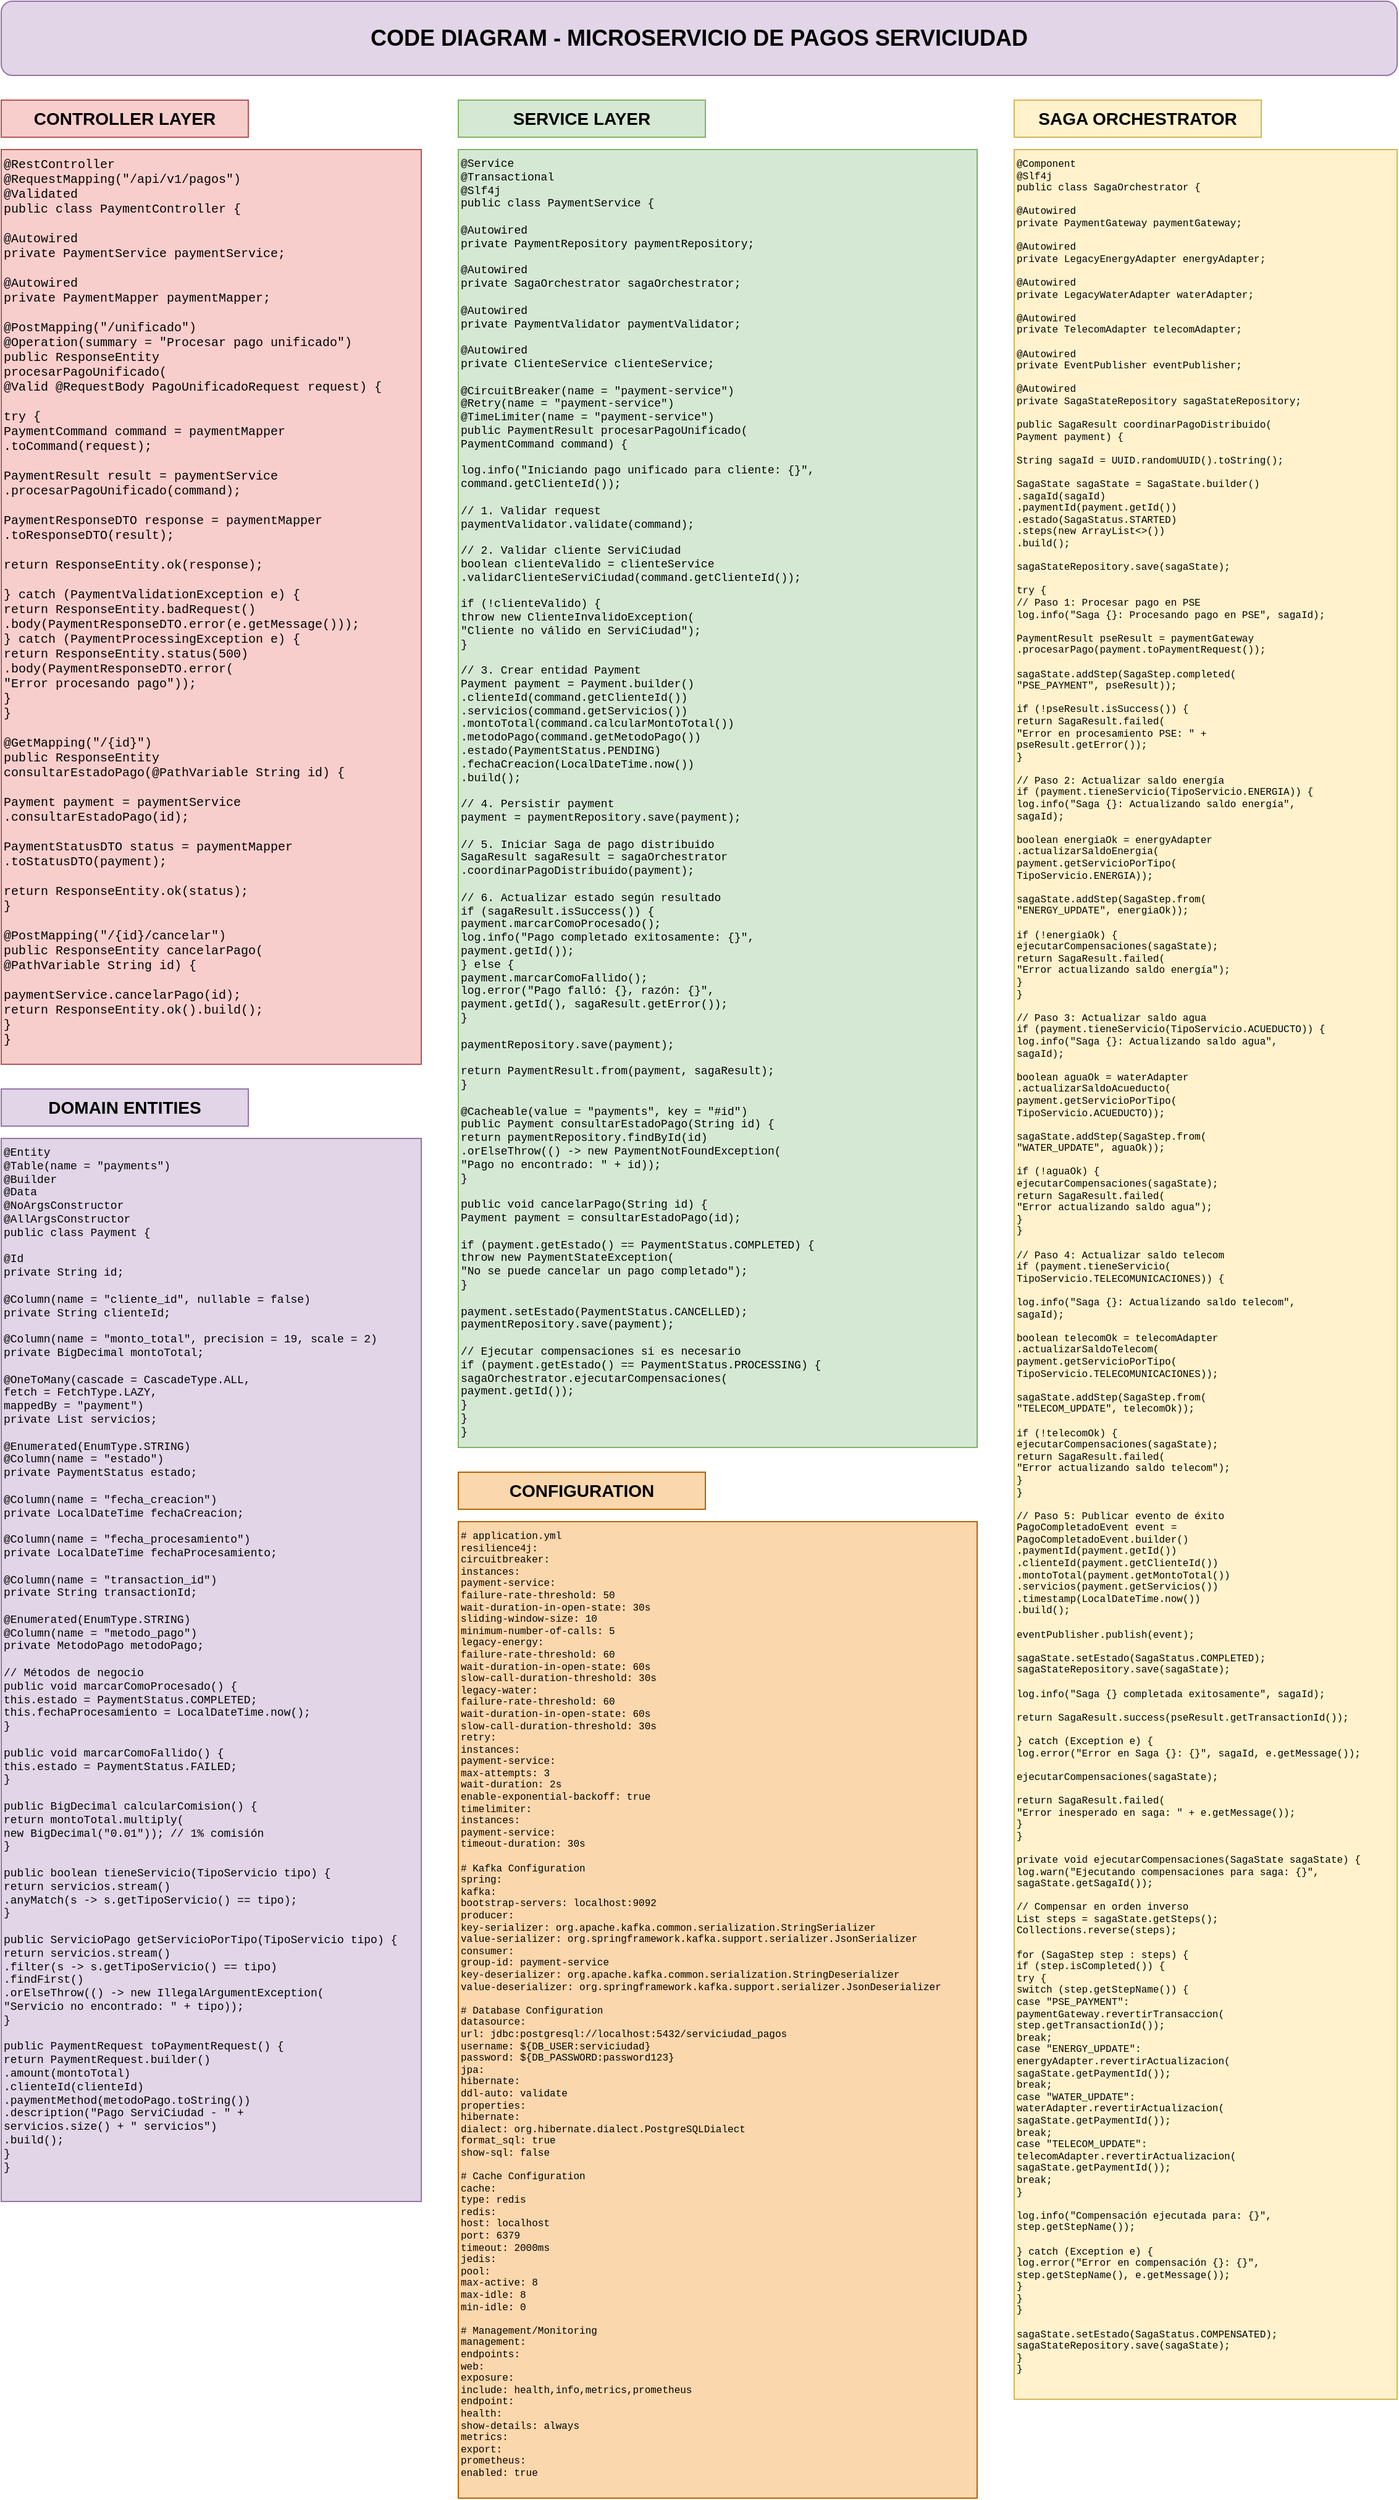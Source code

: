 <mxfile version="28.1.2">
  <diagram name="Code Diagram - MS Pagos" id="1VZtE8z5gQj2MIVFYrnk">
    <mxGraphModel dx="3206" dy="4114" grid="1" gridSize="10" guides="1" tooltips="1" connect="1" arrows="1" fold="1" page="1" pageScale="1" pageWidth="1654" pageHeight="2336" math="0" shadow="0">
      <root>
        <mxCell id="0" />
        <mxCell id="1" parent="0" />
        <mxCell id="jvA2GdDjLGuo9DR_L78L-1" value="CODE DIAGRAM - MICROSERVICIO DE PAGOS SERVICIUDAD" style="rounded=1;whiteSpace=wrap;html=1;fillColor=#e1d5e7;strokeColor=#9673a6;fontSize=18;fontStyle=1;" vertex="1" parent="1">
          <mxGeometry x="262" y="-2178" width="1130" height="60" as="geometry" />
        </mxCell>
        <mxCell id="jvA2GdDjLGuo9DR_L78L-2" value="CONTROLLER LAYER" style="rounded=0;whiteSpace=wrap;html=1;fillColor=#f8cecc;strokeColor=#b85450;fontSize=14;fontStyle=1;" vertex="1" parent="1">
          <mxGeometry x="262" y="-2098" width="200" height="30" as="geometry" />
        </mxCell>
        <mxCell id="jvA2GdDjLGuo9DR_L78L-3" value="@RestController&#xa;@RequestMapping(&quot;/api/v1/pagos&quot;)&#xa;@Validated&#xa;public class PaymentController {&#xa;&#xa;    @Autowired&#xa;    private PaymentService paymentService;&#xa;    &#xa;    @Autowired&#xa;    private PaymentMapper paymentMapper;&#xa;    &#xa;    @PostMapping(&quot;/unificado&quot;)&#xa;    @Operation(summary = &quot;Procesar pago unificado&quot;)&#xa;    public ResponseEntity&lt;PaymentResponseDTO&gt; &#xa;        procesarPagoUnificado(&#xa;            @Valid @RequestBody PagoUnificadoRequest request) {&#xa;        &#xa;        try {&#xa;            PaymentCommand command = paymentMapper&#xa;                .toCommand(request);&#xa;            &#xa;            PaymentResult result = paymentService&#xa;                .procesarPagoUnificado(command);&#xa;            &#xa;            PaymentResponseDTO response = paymentMapper&#xa;                .toResponseDTO(result);&#xa;            &#xa;            return ResponseEntity.ok(response);&#xa;            &#xa;        } catch (PaymentValidationException e) {&#xa;            return ResponseEntity.badRequest()&#xa;                .body(PaymentResponseDTO.error(e.getMessage()));&#xa;        } catch (PaymentProcessingException e) {&#xa;            return ResponseEntity.status(500)&#xa;                .body(PaymentResponseDTO.error(&#xa;                    &quot;Error procesando pago&quot;));&#xa;        }&#xa;    }&#xa;    &#xa;    @GetMapping(&quot;/{id}&quot;)&#xa;    public ResponseEntity&lt;PaymentStatusDTO&gt; &#xa;        consultarEstadoPago(@PathVariable String id) {&#xa;        &#xa;        Payment payment = paymentService&#xa;            .consultarEstadoPago(id);&#xa;        &#xa;        PaymentStatusDTO status = paymentMapper&#xa;            .toStatusDTO(payment);&#xa;        &#xa;        return ResponseEntity.ok(status);&#xa;    }&#xa;&#xa;    @PostMapping(&quot;/{id}/cancelar&quot;)&#xa;    public ResponseEntity&lt;Void&gt; cancelarPago(&#xa;        @PathVariable String id) {&#xa;        &#xa;        paymentService.cancelarPago(id);&#xa;        return ResponseEntity.ok().build();&#xa;    }&#xa;}" style="rounded=0;whiteSpace=wrap;html=1;fillColor=#f8cecc;strokeColor=#b85450;align=left;verticalAlign=top;fontFamily=Courier New;fontSize=10;" vertex="1" parent="1">
          <mxGeometry x="262" y="-2058" width="340" height="740" as="geometry" />
        </mxCell>
        <mxCell id="jvA2GdDjLGuo9DR_L78L-4" value="SERVICE LAYER" style="rounded=0;whiteSpace=wrap;html=1;fillColor=#d5e8d4;strokeColor=#82b366;fontSize=14;fontStyle=1;" vertex="1" parent="1">
          <mxGeometry x="632" y="-2098" width="200" height="30" as="geometry" />
        </mxCell>
        <mxCell id="jvA2GdDjLGuo9DR_L78L-5" value="@Service&#xa;@Transactional&#xa;@Slf4j&#xa;public class PaymentService {&#xa;&#xa;    @Autowired&#xa;    private PaymentRepository paymentRepository;&#xa;    &#xa;    @Autowired&#xa;    private SagaOrchestrator sagaOrchestrator;&#xa;    &#xa;    @Autowired&#xa;    private PaymentValidator paymentValidator;&#xa;    &#xa;    @Autowired&#xa;    private ClienteService clienteService;&#xa;    &#xa;    @CircuitBreaker(name = &quot;payment-service&quot;)&#xa;    @Retry(name = &quot;payment-service&quot;)&#xa;    @TimeLimiter(name = &quot;payment-service&quot;)&#xa;    public PaymentResult procesarPagoUnificado(&#xa;        PaymentCommand command) {&#xa;        &#xa;        log.info(&quot;Iniciando pago unificado para cliente: {}&quot;, &#xa;            command.getClienteId());&#xa;        &#xa;        // 1. Validar request&#xa;        paymentValidator.validate(command);&#xa;        &#xa;        // 2. Validar cliente ServiCiudad&#xa;        boolean clienteValido = clienteService&#xa;            .validarClienteServiCiudad(command.getClienteId());&#xa;        &#xa;        if (!clienteValido) {&#xa;            throw new ClienteInvalidoException(&#xa;                &quot;Cliente no válido en ServiCiudad&quot;);&#xa;        }&#xa;        &#xa;        // 3. Crear entidad Payment&#xa;        Payment payment = Payment.builder()&#xa;            .clienteId(command.getClienteId())&#xa;            .servicios(command.getServicios())&#xa;            .montoTotal(command.calcularMontoTotal())&#xa;            .metodoPago(command.getMetodoPago())&#xa;            .estado(PaymentStatus.PENDING)&#xa;            .fechaCreacion(LocalDateTime.now())&#xa;            .build();&#xa;        &#xa;        // 4. Persistir payment&#xa;        payment = paymentRepository.save(payment);&#xa;        &#xa;        // 5. Iniciar Saga de pago distribuido&#xa;        SagaResult sagaResult = sagaOrchestrator&#xa;            .coordinarPagoDistribuido(payment);&#xa;        &#xa;        // 6. Actualizar estado según resultado&#xa;        if (sagaResult.isSuccess()) {&#xa;            payment.marcarComoProcesado();&#xa;            log.info(&quot;Pago completado exitosamente: {}&quot;, &#xa;                payment.getId());&#xa;        } else {&#xa;            payment.marcarComoFallido();&#xa;            log.error(&quot;Pago falló: {}, razón: {}&quot;, &#xa;                payment.getId(), sagaResult.getError());&#xa;        }&#xa;        &#xa;        paymentRepository.save(payment);&#xa;        &#xa;        return PaymentResult.from(payment, sagaResult);&#xa;    }&#xa;    &#xa;    @Cacheable(value = &quot;payments&quot;, key = &quot;#id&quot;)&#xa;    public Payment consultarEstadoPago(String id) {&#xa;        return paymentRepository.findById(id)&#xa;            .orElseThrow(() -&gt; new PaymentNotFoundException(&#xa;                &quot;Pago no encontrado: &quot; + id));&#xa;    }&#xa;    &#xa;    public void cancelarPago(String id) {&#xa;        Payment payment = consultarEstadoPago(id);&#xa;        &#xa;        if (payment.getEstado() == PaymentStatus.COMPLETED) {&#xa;            throw new PaymentStateException(&#xa;                &quot;No se puede cancelar un pago completado&quot;);&#xa;        }&#xa;        &#xa;        payment.setEstado(PaymentStatus.CANCELLED);&#xa;        paymentRepository.save(payment);&#xa;        &#xa;        // Ejecutar compensaciones si es necesario&#xa;        if (payment.getEstado() == PaymentStatus.PROCESSING) {&#xa;            sagaOrchestrator.ejecutarCompensaciones(&#xa;                payment.getId());&#xa;        }&#xa;    }&#xa;}" style="rounded=0;whiteSpace=wrap;html=1;fillColor=#d5e8d4;strokeColor=#82b366;align=left;verticalAlign=top;fontFamily=Courier New;fontSize=9;" vertex="1" parent="1">
          <mxGeometry x="632" y="-2058" width="420" height="1050" as="geometry" />
        </mxCell>
        <mxCell id="jvA2GdDjLGuo9DR_L78L-6" value="SAGA ORCHESTRATOR" style="rounded=0;whiteSpace=wrap;html=1;fillColor=#fff2cc;strokeColor=#d6b656;fontSize=14;fontStyle=1;" vertex="1" parent="1">
          <mxGeometry x="1082" y="-2098" width="200" height="30" as="geometry" />
        </mxCell>
        <mxCell id="jvA2GdDjLGuo9DR_L78L-7" value="@Component&#xa;@Slf4j&#xa;public class SagaOrchestrator {&#xa;&#xa;    @Autowired&#xa;    private PaymentGateway paymentGateway;&#xa;    &#xa;    @Autowired&#xa;    private LegacyEnergyAdapter energyAdapter;&#xa;    &#xa;    @Autowired&#xa;    private LegacyWaterAdapter waterAdapter;&#xa;    &#xa;    @Autowired&#xa;    private TelecomAdapter telecomAdapter;&#xa;    &#xa;    @Autowired&#xa;    private EventPublisher eventPublisher;&#xa;    &#xa;    @Autowired&#xa;    private SagaStateRepository sagaStateRepository;&#xa;    &#xa;    public SagaResult coordinarPagoDistribuido(&#xa;        Payment payment) {&#xa;        &#xa;        String sagaId = UUID.randomUUID().toString();&#xa;        &#xa;        SagaState sagaState = SagaState.builder()&#xa;            .sagaId(sagaId)&#xa;            .paymentId(payment.getId())&#xa;            .estado(SagaStatus.STARTED)&#xa;            .steps(new ArrayList&lt;&gt;())&#xa;            .build();&#xa;        &#xa;        sagaStateRepository.save(sagaState);&#xa;        &#xa;        try {&#xa;            // Paso 1: Procesar pago en PSE&#xa;            log.info(&quot;Saga {}: Procesando pago en PSE&quot;, sagaId);&#xa;            &#xa;            PaymentResult pseResult = paymentGateway&#xa;                .procesarPago(payment.toPaymentRequest());&#xa;            &#xa;            sagaState.addStep(SagaStep.completed(&#xa;                &quot;PSE_PAYMENT&quot;, pseResult));&#xa;            &#xa;            if (!pseResult.isSuccess()) {&#xa;                return SagaResult.failed(&#xa;                    &quot;Error en procesamiento PSE: &quot; + &#xa;                    pseResult.getError());&#xa;            }&#xa;            &#xa;            // Paso 2: Actualizar saldo energía&#xa;            if (payment.tieneServicio(TipoServicio.ENERGIA)) {&#xa;                log.info(&quot;Saga {}: Actualizando saldo energía&quot;, &#xa;                    sagaId);&#xa;                &#xa;                boolean energiaOk = energyAdapter&#xa;                    .actualizarSaldoEnergia(&#xa;                        payment.getServicioPorTipo(&#xa;                            TipoServicio.ENERGIA));&#xa;                &#xa;                sagaState.addStep(SagaStep.from(&#xa;                    &quot;ENERGY_UPDATE&quot;, energiaOk));&#xa;                &#xa;                if (!energiaOk) {&#xa;                    ejecutarCompensaciones(sagaState);&#xa;                    return SagaResult.failed(&#xa;                        &quot;Error actualizando saldo energía&quot;);&#xa;                }&#xa;            }&#xa;            &#xa;            // Paso 3: Actualizar saldo agua&#xa;            if (payment.tieneServicio(TipoServicio.ACUEDUCTO)) {&#xa;                log.info(&quot;Saga {}: Actualizando saldo agua&quot;, &#xa;                    sagaId);&#xa;                &#xa;                boolean aguaOk = waterAdapter&#xa;                    .actualizarSaldoAcueducto(&#xa;                        payment.getServicioPorTipo(&#xa;                            TipoServicio.ACUEDUCTO));&#xa;                &#xa;                sagaState.addStep(SagaStep.from(&#xa;                    &quot;WATER_UPDATE&quot;, aguaOk));&#xa;                &#xa;                if (!aguaOk) {&#xa;                    ejecutarCompensaciones(sagaState);&#xa;                    return SagaResult.failed(&#xa;                        &quot;Error actualizando saldo agua&quot;);&#xa;                }&#xa;            }&#xa;            &#xa;            // Paso 4: Actualizar saldo telecom&#xa;            if (payment.tieneServicio(&#xa;                TipoServicio.TELECOMUNICACIONES)) {&#xa;                &#xa;                log.info(&quot;Saga {}: Actualizando saldo telecom&quot;, &#xa;                    sagaId);&#xa;                &#xa;                boolean telecomOk = telecomAdapter&#xa;                    .actualizarSaldoTelecom(&#xa;                        payment.getServicioPorTipo(&#xa;                            TipoServicio.TELECOMUNICACIONES));&#xa;                &#xa;                sagaState.addStep(SagaStep.from(&#xa;                    &quot;TELECOM_UPDATE&quot;, telecomOk));&#xa;                &#xa;                if (!telecomOk) {&#xa;                    ejecutarCompensaciones(sagaState);&#xa;                    return SagaResult.failed(&#xa;                        &quot;Error actualizando saldo telecom&quot;);&#xa;                }&#xa;            }&#xa;            &#xa;            // Paso 5: Publicar evento de éxito&#xa;            PagoCompletadoEvent event = &#xa;                PagoCompletadoEvent.builder()&#xa;                .paymentId(payment.getId())&#xa;                .clienteId(payment.getClienteId())&#xa;                .montoTotal(payment.getMontoTotal())&#xa;                .servicios(payment.getServicios())&#xa;                .timestamp(LocalDateTime.now())&#xa;                .build();&#xa;            &#xa;            eventPublisher.publish(event);&#xa;            &#xa;            sagaState.setEstado(SagaStatus.COMPLETED);&#xa;            sagaStateRepository.save(sagaState);&#xa;            &#xa;            log.info(&quot;Saga {} completada exitosamente&quot;, sagaId);&#xa;            &#xa;            return SagaResult.success(pseResult.getTransactionId());&#xa;            &#xa;        } catch (Exception e) {&#xa;            log.error(&quot;Error en Saga {}: {}&quot;, sagaId, e.getMessage());&#xa;            &#xa;            ejecutarCompensaciones(sagaState);&#xa;            &#xa;            return SagaResult.failed(&#xa;                &quot;Error inesperado en saga: &quot; + e.getMessage());&#xa;        }&#xa;    }&#xa;    &#xa;    private void ejecutarCompensaciones(SagaState sagaState) {&#xa;        log.warn(&quot;Ejecutando compensaciones para saga: {}&quot;, &#xa;            sagaState.getSagaId());&#xa;        &#xa;        // Compensar en orden inverso&#xa;        List&lt;SagaStep&gt; steps = sagaState.getSteps();&#xa;        Collections.reverse(steps);&#xa;        &#xa;        for (SagaStep step : steps) {&#xa;            if (step.isCompleted()) {&#xa;                try {&#xa;                    switch (step.getStepName()) {&#xa;                        case &quot;PSE_PAYMENT&quot;:&#xa;                            paymentGateway.revertirTransaccion(&#xa;                                step.getTransactionId());&#xa;                            break;&#xa;                        case &quot;ENERGY_UPDATE&quot;:&#xa;                            energyAdapter.revertirActualizacion(&#xa;                                sagaState.getPaymentId());&#xa;                            break;&#xa;                        case &quot;WATER_UPDATE&quot;:&#xa;                            waterAdapter.revertirActualizacion(&#xa;                                sagaState.getPaymentId());&#xa;                            break;&#xa;                        case &quot;TELECOM_UPDATE&quot;:&#xa;                            telecomAdapter.revertirActualizacion(&#xa;                                sagaState.getPaymentId());&#xa;                            break;&#xa;                    }&#xa;                    &#xa;                    log.info(&quot;Compensación ejecutada para: {}&quot;, &#xa;                        step.getStepName());&#xa;                        &#xa;                } catch (Exception e) {&#xa;                    log.error(&quot;Error en compensación {}: {}&quot;, &#xa;                        step.getStepName(), e.getMessage());&#xa;                }&#xa;            }&#xa;        }&#xa;        &#xa;        sagaState.setEstado(SagaStatus.COMPENSATED);&#xa;        sagaStateRepository.save(sagaState);&#xa;    }&#xa;}" style="rounded=0;whiteSpace=wrap;html=1;fillColor=#fff2cc;strokeColor=#d6b656;align=left;verticalAlign=top;fontFamily=Courier New;fontSize=8;" vertex="1" parent="1">
          <mxGeometry x="1082" y="-2058" width="310" height="1820" as="geometry" />
        </mxCell>
        <mxCell id="jvA2GdDjLGuo9DR_L78L-8" value="DOMAIN ENTITIES" style="rounded=0;whiteSpace=wrap;html=1;fillColor=#e1d5e7;strokeColor=#9673a6;fontSize=14;fontStyle=1;" vertex="1" parent="1">
          <mxGeometry x="262" y="-1298" width="200" height="30" as="geometry" />
        </mxCell>
        <mxCell id="jvA2GdDjLGuo9DR_L78L-9" value="@Entity&#xa;@Table(name = &quot;payments&quot;)&#xa;@Builder&#xa;@Data&#xa;@NoArgsConstructor&#xa;@AllArgsConstructor&#xa;public class Payment {&#xa;&#xa;    @Id&#xa;    private String id;&#xa;    &#xa;    @Column(name = &quot;cliente_id&quot;, nullable = false)&#xa;    private String clienteId;&#xa;    &#xa;    @Column(name = &quot;monto_total&quot;, precision = 19, scale = 2)&#xa;    private BigDecimal montoTotal;&#xa;    &#xa;    @OneToMany(cascade = CascadeType.ALL, &#xa;               fetch = FetchType.LAZY, &#xa;               mappedBy = &quot;payment&quot;)&#xa;    private List&lt;ServicioPago&gt; servicios;&#xa;    &#xa;    @Enumerated(EnumType.STRING)&#xa;    @Column(name = &quot;estado&quot;)&#xa;    private PaymentStatus estado;&#xa;    &#xa;    @Column(name = &quot;fecha_creacion&quot;)&#xa;    private LocalDateTime fechaCreacion;&#xa;    &#xa;    @Column(name = &quot;fecha_procesamiento&quot;)&#xa;    private LocalDateTime fechaProcesamiento;&#xa;    &#xa;    @Column(name = &quot;transaction_id&quot;)&#xa;    private String transactionId;&#xa;    &#xa;    @Enumerated(EnumType.STRING)&#xa;    @Column(name = &quot;metodo_pago&quot;)&#xa;    private MetodoPago metodoPago;&#xa;    &#xa;    // Métodos de negocio&#xa;    public void marcarComoProcesado() {&#xa;        this.estado = PaymentStatus.COMPLETED;&#xa;        this.fechaProcesamiento = LocalDateTime.now();&#xa;    }&#xa;    &#xa;    public void marcarComoFallido() {&#xa;        this.estado = PaymentStatus.FAILED;&#xa;    }&#xa;    &#xa;    public BigDecimal calcularComision() {&#xa;        return montoTotal.multiply(&#xa;            new BigDecimal(&quot;0.01&quot;)); // 1% comisión&#xa;    }&#xa;    &#xa;    public boolean tieneServicio(TipoServicio tipo) {&#xa;        return servicios.stream()&#xa;            .anyMatch(s -&gt; s.getTipoServicio() == tipo);&#xa;    }&#xa;    &#xa;    public ServicioPago getServicioPorTipo(TipoServicio tipo) {&#xa;        return servicios.stream()&#xa;            .filter(s -&gt; s.getTipoServicio() == tipo)&#xa;            .findFirst()&#xa;            .orElseThrow(() -&gt; new IllegalArgumentException(&#xa;                &quot;Servicio no encontrado: &quot; + tipo));&#xa;    }&#xa;    &#xa;    public PaymentRequest toPaymentRequest() {&#xa;        return PaymentRequest.builder()&#xa;            .amount(montoTotal)&#xa;            .clienteId(clienteId)&#xa;            .paymentMethod(metodoPago.toString())&#xa;            .description(&quot;Pago ServiCiudad - &quot; + &#xa;                servicios.size() + &quot; servicios&quot;)&#xa;            .build();&#xa;    }&#xa;}" style="rounded=0;whiteSpace=wrap;html=1;fillColor=#e1d5e7;strokeColor=#9673a6;align=left;verticalAlign=top;fontFamily=Courier New;fontSize=9;" vertex="1" parent="1">
          <mxGeometry x="262" y="-1258" width="340" height="860" as="geometry" />
        </mxCell>
        <mxCell id="jvA2GdDjLGuo9DR_L78L-10" value="CONFIGURATION" style="rounded=0;whiteSpace=wrap;html=1;fillColor=#fad7ac;strokeColor=#b46504;fontSize=14;fontStyle=1;" vertex="1" parent="1">
          <mxGeometry x="632" y="-988" width="200" height="30" as="geometry" />
        </mxCell>
        <mxCell id="jvA2GdDjLGuo9DR_L78L-11" value="# application.yml&#xa;resilience4j:&#xa;  circuitbreaker:&#xa;    instances:&#xa;      payment-service:&#xa;        failure-rate-threshold: 50&#xa;        wait-duration-in-open-state: 30s&#xa;        sliding-window-size: 10&#xa;        minimum-number-of-calls: 5&#xa;      legacy-energy:&#xa;        failure-rate-threshold: 60&#xa;        wait-duration-in-open-state: 60s&#xa;        slow-call-duration-threshold: 30s&#xa;      legacy-water:&#xa;        failure-rate-threshold: 60&#xa;        wait-duration-in-open-state: 60s&#xa;        slow-call-duration-threshold: 30s&#xa;  retry:&#xa;    instances:&#xa;      payment-service:&#xa;        max-attempts: 3&#xa;        wait-duration: 2s&#xa;        enable-exponential-backoff: true&#xa;  timelimiter:&#xa;    instances:&#xa;      payment-service:&#xa;        timeout-duration: 30s&#xa;&#xa;# Kafka Configuration&#xa;spring:&#xa;  kafka:&#xa;    bootstrap-servers: localhost:9092&#xa;    producer:&#xa;      key-serializer: org.apache.kafka.common.serialization.StringSerializer&#xa;      value-serializer: org.springframework.kafka.support.serializer.JsonSerializer&#xa;    consumer:&#xa;      group-id: payment-service&#xa;      key-deserializer: org.apache.kafka.common.serialization.StringDeserializer&#xa;      value-deserializer: org.springframework.kafka.support.serializer.JsonDeserializer&#xa;&#xa;# Database Configuration&#xa;  datasource:&#xa;    url: jdbc:postgresql://localhost:5432/serviciudad_pagos&#xa;    username: ${DB_USER:serviciudad}&#xa;    password: ${DB_PASSWORD:password123}&#xa;  jpa:&#xa;    hibernate:&#xa;      ddl-auto: validate&#xa;    properties:&#xa;      hibernate:&#xa;        dialect: org.hibernate.dialect.PostgreSQLDialect&#xa;        format_sql: true&#xa;    show-sql: false&#xa;&#xa;# Cache Configuration&#xa;  cache:&#xa;    type: redis&#xa;  redis:&#xa;    host: localhost&#xa;    port: 6379&#xa;    timeout: 2000ms&#xa;    jedis:&#xa;      pool:&#xa;        max-active: 8&#xa;        max-idle: 8&#xa;        min-idle: 0&#xa;&#xa;# Management/Monitoring&#xa;management:&#xa;  endpoints:&#xa;    web:&#xa;      exposure:&#xa;        include: health,info,metrics,prometheus&#xa;  endpoint:&#xa;    health:&#xa;      show-details: always&#xa;  metrics:&#xa;    export:&#xa;      prometheus:&#xa;        enabled: true" style="rounded=0;whiteSpace=wrap;html=1;fillColor=#fad7ac;strokeColor=#b46504;align=left;verticalAlign=top;fontFamily=Courier New;fontSize=8;" vertex="1" parent="1">
          <mxGeometry x="632" y="-948" width="420" height="790" as="geometry" />
        </mxCell>
      </root>
    </mxGraphModel>
  </diagram>
</mxfile>
